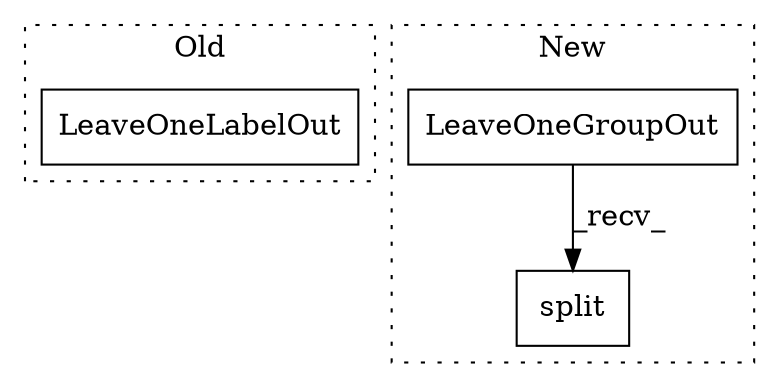 digraph G {
subgraph cluster0 {
1 [label="LeaveOneLabelOut" a="32" s="1473,1504" l="17,1" shape="box"];
label = "Old";
style="dotted";
}
subgraph cluster1 {
2 [label="LeaveOneGroupOut" a="32" s="1471" l="18" shape="box"];
3 [label="split" a="32" s="2351,2390" l="6,1" shape="box"];
label = "New";
style="dotted";
}
2 -> 3 [label="_recv_"];
}